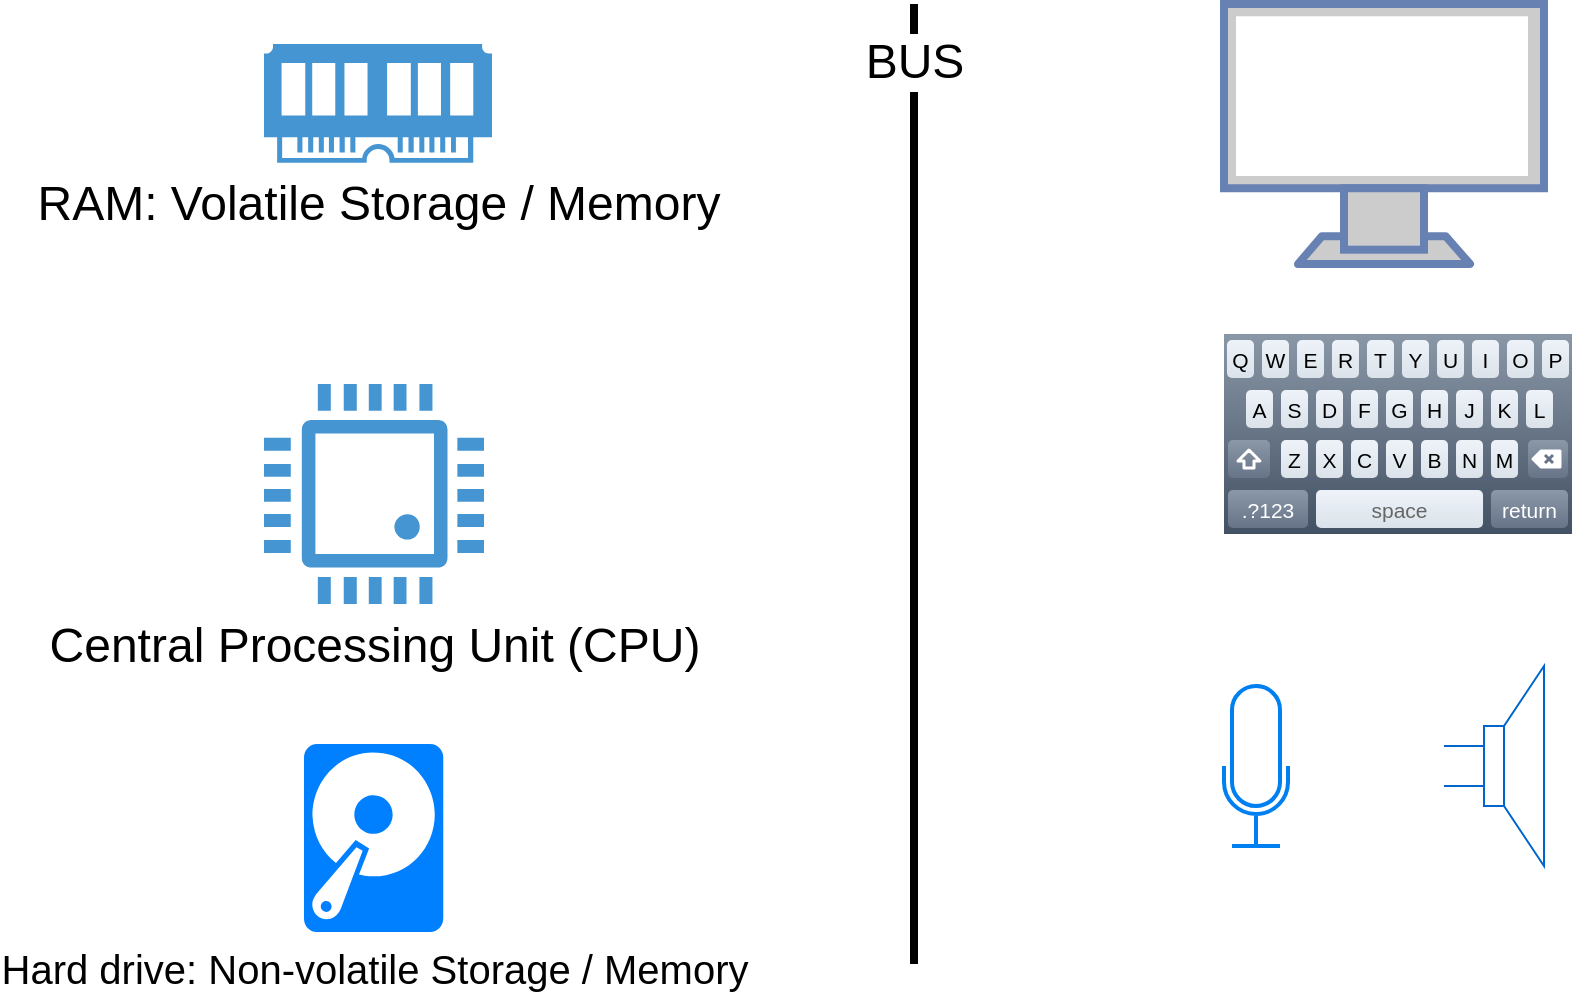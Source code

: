 <mxfile version="13.0.3" type="device"><diagram name="Page-1" id="55a83fd1-7818-8e21-69c5-c3457e3827bb"><mxGraphModel dx="1008" dy="482" grid="1" gridSize="10" guides="1" tooltips="1" connect="1" arrows="1" fold="1" page="1" pageScale="1" pageWidth="1100" pageHeight="850" background="#ffffff" math="0" shadow="0"><root><mxCell id="0"/><mxCell id="1" parent="0"/><mxCell id="fCD2S_sUB9PbNbHRyXzO-1" value="Central Processing Unit (CPU)" style="pointerEvents=1;shadow=0;dashed=0;html=1;strokeColor=none;fillColor=#4495D1;labelPosition=center;verticalLabelPosition=bottom;verticalAlign=top;align=center;outlineConnect=0;shape=mxgraph.veeam.cpu;fontSize=24;" parent="1" vertex="1"><mxGeometry x="250" y="350" width="110" height="110" as="geometry"/></mxCell><mxCell id="fCD2S_sUB9PbNbHRyXzO-2" value="&lt;font style=&quot;font-size: 24px&quot;&gt;RAM: Volatile Storage / Memory&lt;/font&gt;" style="pointerEvents=1;shadow=0;dashed=0;html=1;strokeColor=none;fillColor=#4495D1;labelPosition=center;verticalLabelPosition=bottom;verticalAlign=top;align=center;outlineConnect=0;shape=mxgraph.veeam.ram;" parent="1" vertex="1"><mxGeometry x="250" y="180" width="114" height="59.36" as="geometry"/></mxCell><mxCell id="fCD2S_sUB9PbNbHRyXzO-4" value="&lt;font style=&quot;font-size: 20px&quot;&gt;Hard drive: Non-volatile Storage / Memory&lt;/font&gt;" style="pointerEvents=1;shadow=0;dashed=0;html=1;strokeColor=none;fillColor=#007FFF;labelPosition=center;verticalLabelPosition=bottom;verticalAlign=top;outlineConnect=0;align=center;shape=mxgraph.office.devices.hard_disk;" parent="1" vertex="1"><mxGeometry x="270" y="530" width="69.63" height="94" as="geometry"/></mxCell><mxCell id="fCD2S_sUB9PbNbHRyXzO-8" value="BUS" style="line;strokeWidth=4;direction=south;html=1;perimeter=backbonePerimeter;points=[];outlineConnect=0;fontSize=24;" parent="1" vertex="1"><mxGeometry x="570" y="160" width="10" height="480" as="geometry"/></mxCell><mxCell id="fCD2S_sUB9PbNbHRyXzO-9" value="" style="verticalLabelPosition=bottom;verticalAlign=top;html=1;shadow=0;dashed=0;strokeWidth=1;shape=mxgraph.ios.iKeybLett;fontSize=24;" parent="1" vertex="1"><mxGeometry x="730" y="325" width="174" height="100" as="geometry"/></mxCell><mxCell id="fCD2S_sUB9PbNbHRyXzO-10" value="" style="fontColor=#0066CC;verticalAlign=top;verticalLabelPosition=bottom;labelPosition=center;align=center;html=1;outlineConnect=0;fillColor=#CCCCCC;strokeColor=#6881B3;gradientColor=none;gradientDirection=north;strokeWidth=2;shape=mxgraph.networks.monitor;" parent="1" vertex="1"><mxGeometry x="730" y="160" width="160" height="130" as="geometry"/></mxCell><mxCell id="fCD2S_sUB9PbNbHRyXzO-13" value="" style="pointerEvents=1;verticalLabelPosition=bottom;shadow=0;dashed=0;align=center;html=1;verticalAlign=top;shape=mxgraph.electrical.electro-mechanical.loudspeaker;fontSize=24;strokeColor=#0066CC;" parent="1" vertex="1"><mxGeometry x="840" y="491" width="50" height="100" as="geometry"/></mxCell><mxCell id="fCD2S_sUB9PbNbHRyXzO-14" value="" style="html=1;verticalLabelPosition=bottom;align=center;labelBackgroundColor=#ffffff;verticalAlign=top;strokeWidth=2;strokeColor=#0080F0;shadow=0;dashed=0;shape=mxgraph.ios7.icons.microphone;fontSize=24;" parent="1" vertex="1"><mxGeometry x="730" y="501" width="32" height="80" as="geometry"/></mxCell></root></mxGraphModel></diagram></mxfile>